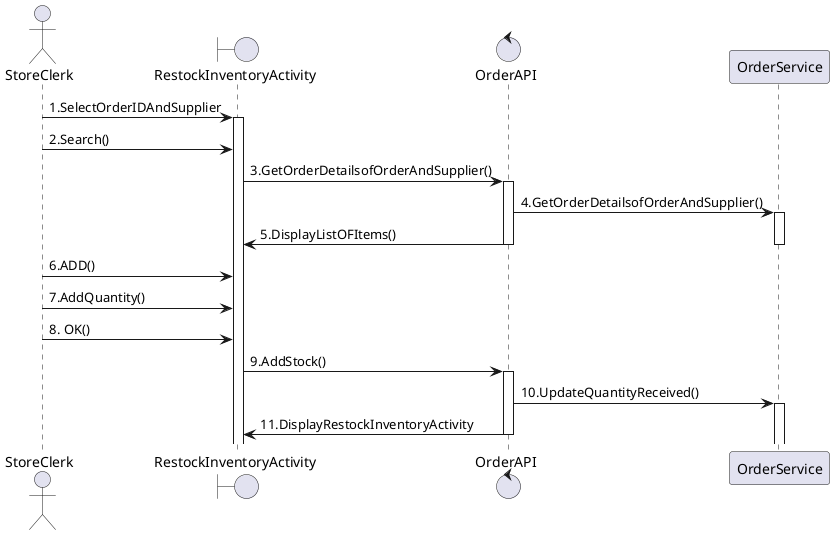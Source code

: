 @startuml
actor StoreClerk
boundary RestockInventoryActivity
control OrderAPI
Participant OrderService

StoreClerk->RestockInventoryActivity: 1.SelectOrderIDAndSupplier
activate RestockInventoryActivity
StoreClerk->RestockInventoryActivity: 2.Search()
RestockInventoryActivity->OrderAPI: 3.GetOrderDetailsofOrderAndSupplier()
activate OrderAPI
OrderAPI->OrderService: 4.GetOrderDetailsofOrderAndSupplier()
activate OrderService
OrderAPI->RestockInventoryActivity: 5.DisplayListOFItems()
deactivate OrderService
deactivate OrderAPI
StoreClerk->RestockInventoryActivity: 6.ADD()
StoreClerk->RestockInventoryActivity: 7.AddQuantity()
StoreClerk->RestockInventoryActivity: 8. OK()
RestockInventoryActivity->OrderAPI: 9.AddStock()
activate OrderAPI
OrderAPI->OrderService: 10.UpdateQuantityReceived()
activate OrderService
OrderAPI->RestockInventoryActivity: 11.DisplayRestockInventoryActivity
deactivate OrderAPI


@enduml